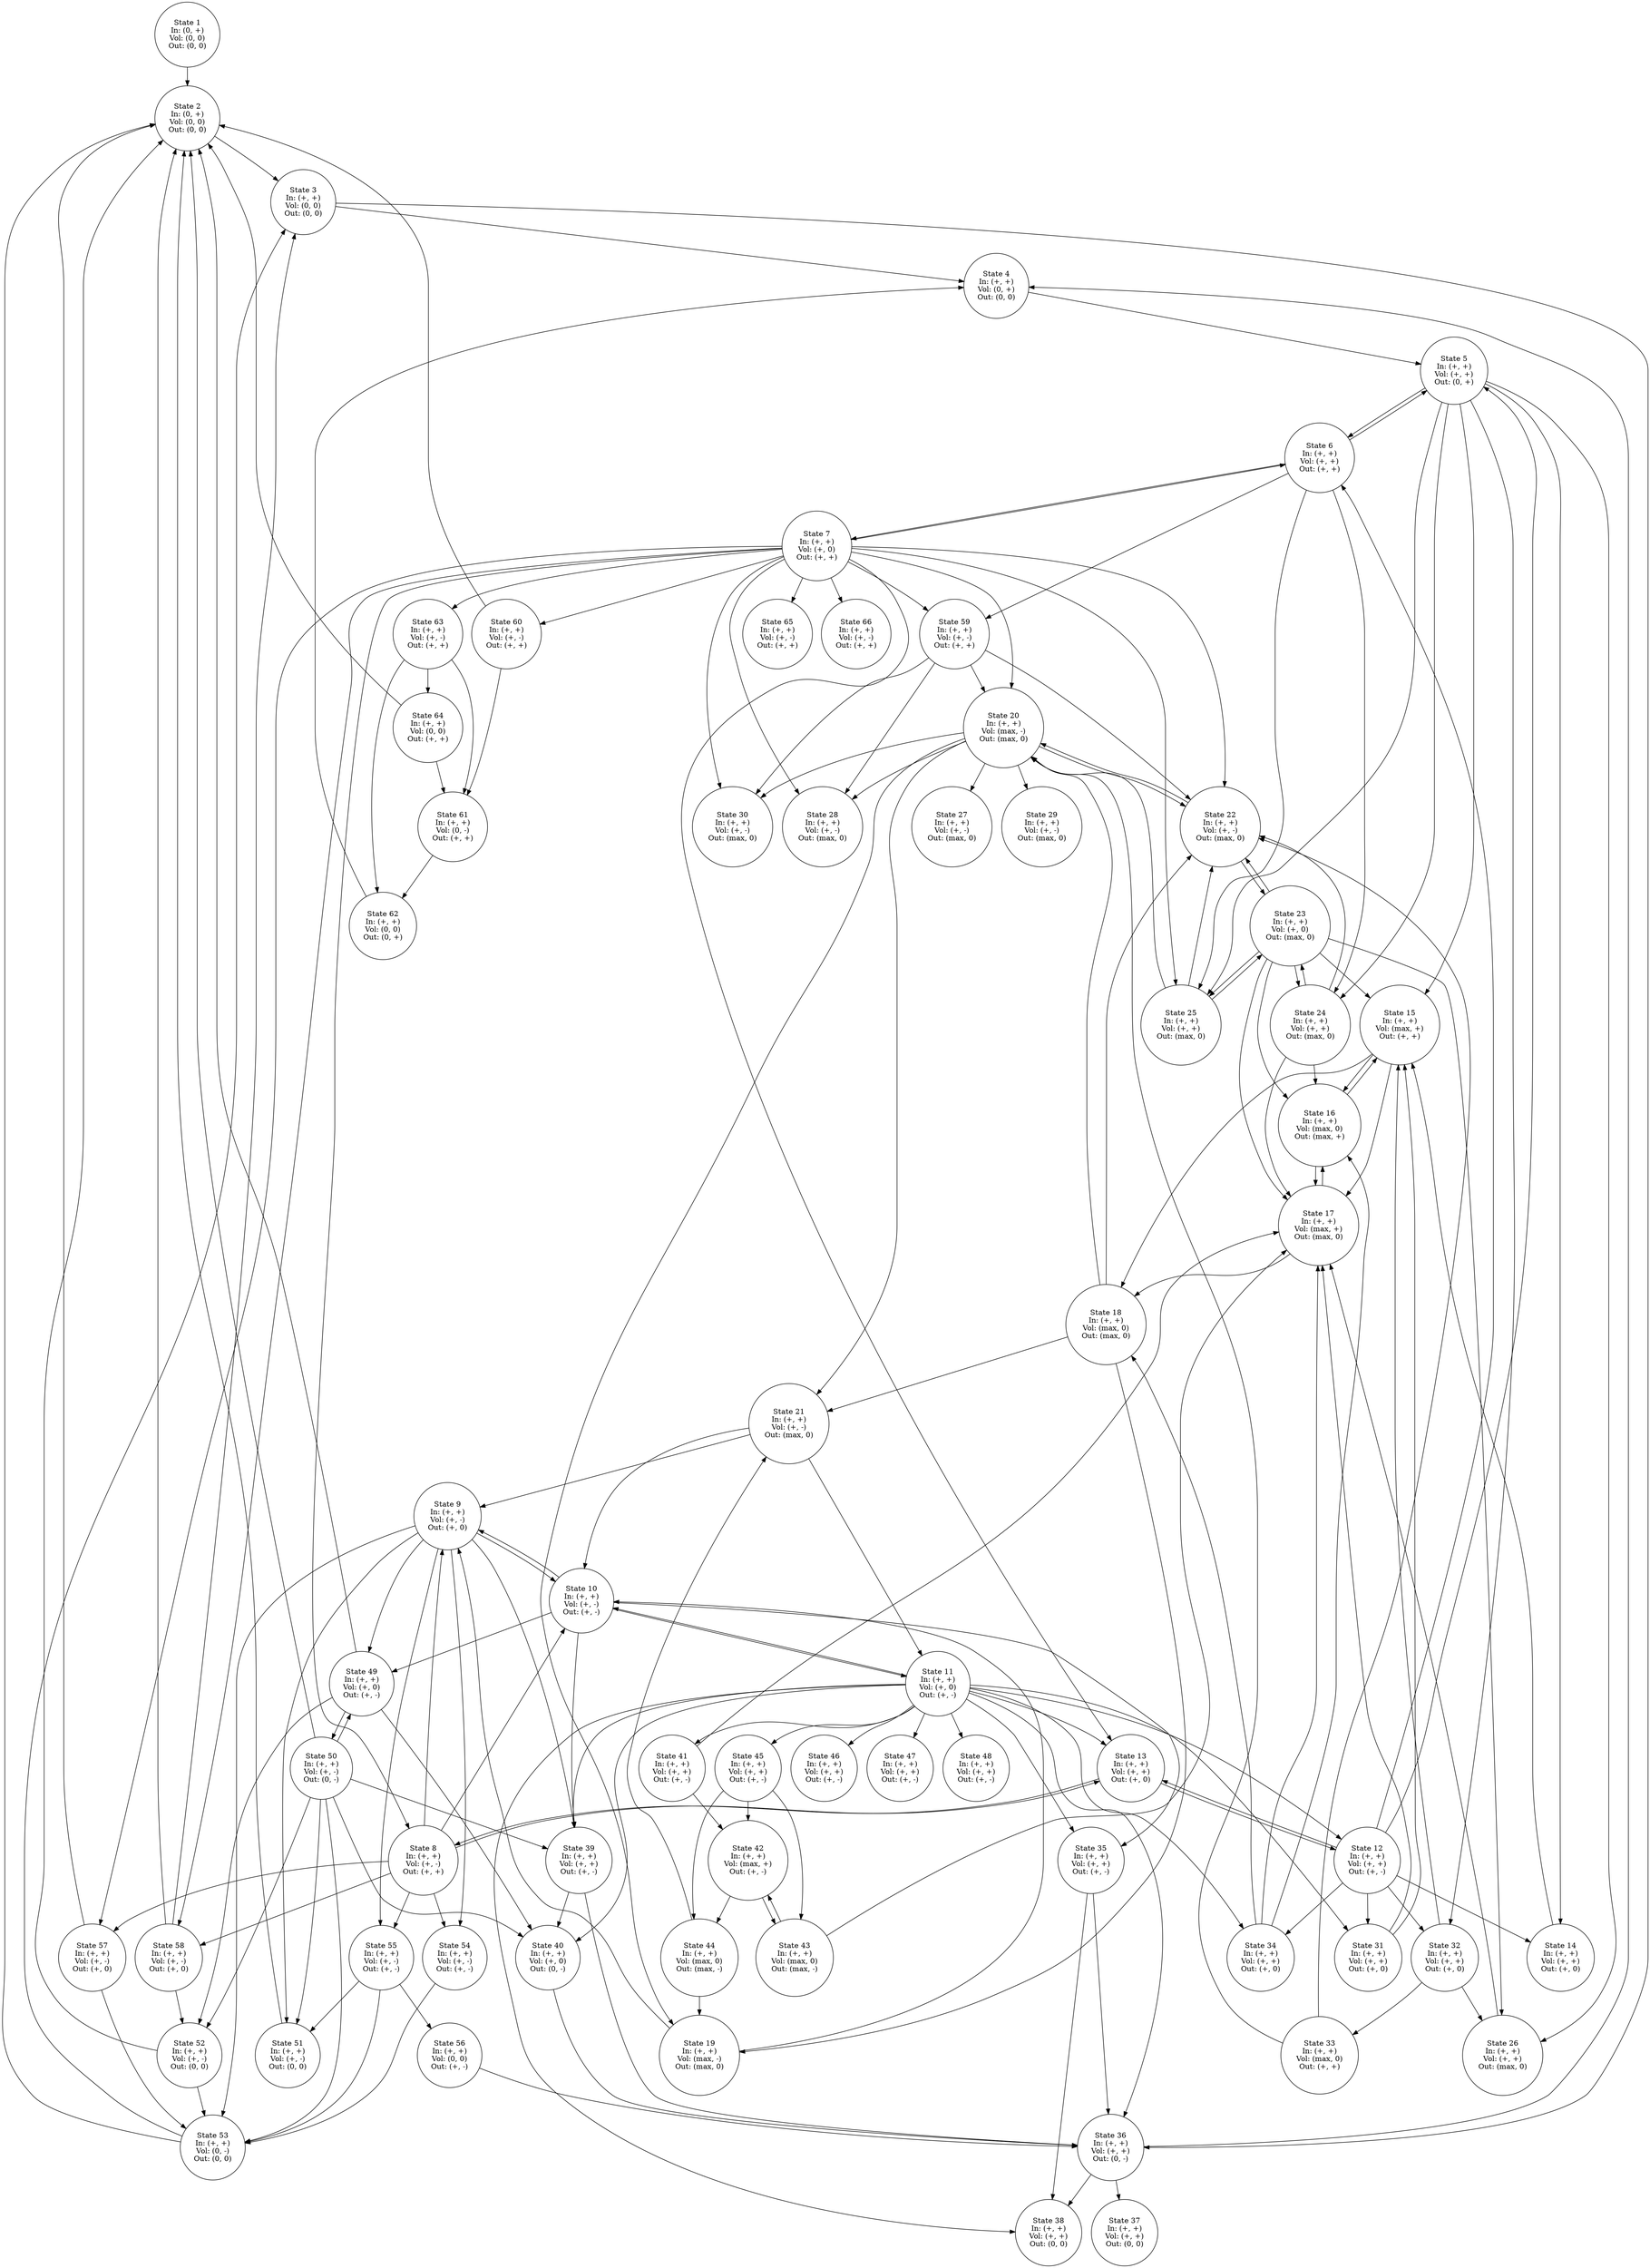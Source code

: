 strict digraph "" {
	graph [normalize=True,
		overlap=False,
		sep=1.2,
		smoothing=avg_dist,
		splines=True
	];
	node [label="\N",
		shape=circle
	];
	inflow_0_3_outflow_0_2_volume_0_2_	 [label="State 1
In: (0, +)
Vol: (0, 0)
Out: (0, 0)",
		tooltip="derivatives:
- In will go up from 0
- Vol will stay at 0
- Out will stay at 0
"];
	inflow_1_3_outflow_0_2_volume_0_2_	 [label="State 2
In: (0, +)
Vol: (0, 0)
Out: (0, 0)",
		tooltip="derivatives:
- In will go up from 0
- Vol will stay at 0
- Out will stay at 0
"];
	inflow_0_3_outflow_0_2_volume_0_2_ -> inflow_1_3_outflow_0_2_volume_0_2_	 [tooltip="continuous_valid: true
not_equal_valid: false
point_range_valid: true
"];
	inflow_1_3_outflow_0_2_volume_0_3_	 [label="State 3
In: (+, +)
Vol: (0, 0)
Out: (0, 0)",
		tooltip="derivatives:
- In may go up from +
- Vol will stay at 0
- Out will stay at 0
"];
	inflow_1_3_outflow_0_2_volume_0_2_ -> inflow_1_3_outflow_0_2_volume_0_3_	 [tooltip="continuous_valid: true
not_equal_valid: true
point_range_valid: true
"];
	inflow_1_3_outflow_0_3_volume_1_3_	 [label="State 4
In: (+, +)
Vol: (0, +)
Out: (0, 0)",
		tooltip="derivatives:
- In may go up from +
- Vol will go up from 0
- Out will stay at 0
"];
	inflow_1_3_outflow_0_2_volume_0_3_ -> inflow_1_3_outflow_0_3_volume_1_3_	 [tooltip="continuous_valid: true
not_equal_valid: true
point_range_valid: true
"];
	inflow_1_3_outflow_0_2_volume_1_3_	 [label="State 36
In: (+, +)
Vol: (+, +)
Out: (0, -)",
		tooltip="derivatives:
- In may go up from +
- Vol may go up from +
- Out will go down from 0
"];
	inflow_1_3_outflow_0_2_volume_0_3_ -> inflow_1_3_outflow_0_2_volume_1_3_	 [tooltip="continuous_valid: true
not_equal_valid: true
point_range_valid: true
"];
	inflow_1_3_outflow_1_3_volume_1_3_	 [label="State 5
In: (+, +)
Vol: (+, +)
Out: (0, +)",
		tooltip="derivatives:
- In may go up from +
- Vol may go up from +
- Out will go up from 0
"];
	inflow_1_3_outflow_0_3_volume_1_3_ -> inflow_1_3_outflow_1_3_volume_1_3_	 [tooltip="continuous_valid: true
not_equal_valid: true
point_range_valid: true
"];
	inflow_1_3_outflow_1_3_volume_1_2_	 [label="State 6
In: (+, +)
Vol: (+, +)
Out: (+, +)",
		tooltip="derivatives:
- In may go up from +
- Vol may go up from +
- Out may go up from +
"];
	inflow_1_3_outflow_1_3_volume_1_3_ -> inflow_1_3_outflow_1_3_volume_1_2_	 [tooltip="continuous_valid: true
not_equal_valid: true
point_range_valid: true
"];
	inflow_1_3_outflow_1_3_volume_2_3_	 [label="State 14
In: (+, +)
Vol: (+, +)
Out: (+, 0)",
		tooltip="derivatives:
- In may go up from +
- Vol may go up from +
- Out will stay at +
"];
	inflow_1_3_outflow_1_3_volume_1_3_ -> inflow_1_3_outflow_1_3_volume_2_3_	 [tooltip="continuous_valid: true
not_equal_valid: true
point_range_valid: true
"];
	inflow_1_3_outflow_2_3_volume_2_2_	 [label="State 15
In: (+, +)
Vol: (max, +)
Out: (+, +)",
		tooltip="derivatives:
- In may go up from +
- Vol will go up from max
- Out may go up from +
"];
	inflow_1_3_outflow_1_3_volume_1_3_ -> inflow_1_3_outflow_2_3_volume_2_2_	 [tooltip="continuous_valid: true
not_equal_valid: true
point_range_valid: false
"];
	inflow_1_3_outflow_2_3_volume_1_3_	 [label="State 24
In: (+, +)
Vol: (+, +)
Out: (max, 0)",
		tooltip="derivatives:
- In may go up from +
- Vol may go up from +
- Out will stay at max
"];
	inflow_1_3_outflow_1_3_volume_1_3_ -> inflow_1_3_outflow_2_3_volume_1_3_	 [tooltip="continuous_valid: false
not_equal_valid: true
point_range_valid: true
"];
	inflow_1_3_outflow_2_3_volume_1_2_	 [label="State 25
In: (+, +)
Vol: (+, +)
Out: (max, 0)",
		tooltip="derivatives:
- In may go up from +
- Vol may go up from +
- Out will stay at max
"];
	inflow_1_3_outflow_1_3_volume_1_3_ -> inflow_1_3_outflow_2_3_volume_1_2_	 [tooltip="continuous_valid: false
not_equal_valid: true
point_range_valid: true
"];
	inflow_1_3_outflow_2_3_volume_2_3_	 [label="State 26
In: (+, +)
Vol: (+, +)
Out: (max, 0)",
		tooltip="derivatives:
- In may go up from +
- Vol may go up from +
- Out will stay at max
"];
	inflow_1_3_outflow_1_3_volume_1_3_ -> inflow_1_3_outflow_2_3_volume_2_3_	 [tooltip="continuous_valid: false
not_equal_valid: true
point_range_valid: true
"];
	inflow_1_3_outflow_1_3_volume_2_2_	 [label="State 32
In: (+, +)
Vol: (+, +)
Out: (+, 0)",
		tooltip="derivatives:
- In may go up from +
- Vol may go up from +
- Out will stay at +
"];
	inflow_1_3_outflow_1_3_volume_1_3_ -> inflow_1_3_outflow_1_3_volume_2_2_	 [tooltip="continuous_valid: true
not_equal_valid: true
point_range_valid: true
"];
	inflow_1_3_outflow_1_3_volume_1_2_ -> inflow_1_3_outflow_1_3_volume_1_3_	 [tooltip="continuous_valid: true
not_equal_valid: true
point_range_valid: true
"];
	inflow_1_3_outflow_1_3_volume_1_1_	 [label="State 7
In: (+, +)
Vol: (+, 0)
Out: (+, +)",
		tooltip="derivatives:
- In may go up from +
- Vol will stay at +
- Out may go up from +
"];
	inflow_1_3_outflow_1_3_volume_1_2_ -> inflow_1_3_outflow_1_3_volume_1_1_	 [tooltip="continuous_valid: true
not_equal_valid: true
point_range_valid: true
"];
	inflow_1_3_outflow_1_3_volume_1_2_ -> inflow_1_3_outflow_2_3_volume_1_3_	 [tooltip="continuous_valid: true
not_equal_valid: true
point_range_valid: true
"];
	inflow_1_3_outflow_1_3_volume_1_2_ -> inflow_1_3_outflow_2_3_volume_1_2_	 [tooltip="continuous_valid: true
not_equal_valid: true
point_range_valid: true
"];
	inflow_1_3_outflow_2_3_volume_1_1_	 [label="State 59
In: (+, +)
Vol: (+, -)
Out: (+, +)",
		tooltip="derivatives:
- In may go up from +
- Vol may go down from +
- Out may go up from +
"];
	inflow_1_3_outflow_1_3_volume_1_2_ -> inflow_1_3_outflow_2_3_volume_1_1_	 [tooltip="continuous_valid: false
not_equal_valid: true
point_range_valid: true
"];
	inflow_1_3_outflow_1_3_volume_1_1_ -> inflow_1_3_outflow_1_3_volume_1_2_	 [tooltip="continuous_valid: true
not_equal_valid: true
point_range_valid: true
"];
	inflow_1_3_outflow_1_2_volume_1_1_	 [label="State 8
In: (+, +)
Vol: (+, -)
Out: (+, +)",
		tooltip="derivatives:
- In may go up from +
- Vol may go down from +
- Out may go up from +
"];
	inflow_1_3_outflow_1_3_volume_1_1_ -> inflow_1_3_outflow_1_2_volume_1_1_	 [tooltip="continuous_valid: true
not_equal_valid: true
point_range_valid: true
"];
	inflow_1_3_outflow_1_2_volume_1_2_	 [label="State 13
In: (+, +)
Vol: (+, +)
Out: (+, 0)",
		tooltip="derivatives:
- In may go up from +
- Vol may go up from +
- Out will stay at +
"];
	inflow_1_3_outflow_1_3_volume_1_1_ -> inflow_1_3_outflow_1_2_volume_1_2_	 [tooltip="continuous_valid: true
not_equal_valid: true
point_range_valid: true
"];
	inflow_1_3_outflow_2_2_volume_1_1_	 [label="State 20
In: (+, +)
Vol: (max, -)
Out: (max, 0)",
		tooltip="derivatives:
- In may go up from +
- Vol will go down from max
- Out will stay at max
"];
	inflow_1_3_outflow_1_3_volume_1_1_ -> inflow_1_3_outflow_2_2_volume_1_1_	 [tooltip="continuous_valid: true
not_equal_valid: true
point_range_valid: true
"];
	inflow_1_3_outflow_2_2_volume_1_2_	 [label="State 22
In: (+, +)
Vol: (+, -)
Out: (max, 0)",
		tooltip="derivatives:
- In may go up from +
- Vol may go down from +
- Out will stay at max
"];
	inflow_1_3_outflow_1_3_volume_1_1_ -> inflow_1_3_outflow_2_2_volume_1_2_	 [tooltip="continuous_valid: true
not_equal_valid: true
point_range_valid: true
"];
	inflow_1_3_outflow_1_3_volume_1_1_ -> inflow_1_3_outflow_2_3_volume_1_2_	 [tooltip="continuous_valid: true
not_equal_valid: true
point_range_valid: true
"];
	inflow_1_3_outflow_2_2_volume_0_1_	 [label="State 28
In: (+, +)
Vol: (+, -)
Out: (max, 0)",
		tooltip="derivatives:
- In may go up from +
- Vol may go down from +
- Out will stay at max
"];
	inflow_1_3_outflow_1_3_volume_1_1_ -> inflow_1_3_outflow_2_2_volume_0_1_	 [tooltip="continuous_valid: true
not_equal_valid: true
point_range_valid: true
"];
	inflow_1_3_outflow_2_2_volume_0_2_	 [label="State 30
In: (+, +)
Vol: (+, -)
Out: (max, 0)",
		tooltip="derivatives:
- In may go up from +
- Vol may go down from +
- Out will stay at max
"];
	inflow_1_3_outflow_1_3_volume_1_1_ -> inflow_1_3_outflow_2_2_volume_0_2_	 [tooltip="continuous_valid: true
not_equal_valid: true
point_range_valid: true
"];
	inflow_1_3_outflow_1_2_volume_0_1_	 [label="State 57
In: (+, +)
Vol: (+, -)
Out: (+, 0)",
		tooltip="derivatives:
- In may go up from +
- Vol may go down from +
- Out will stay at +
"];
	inflow_1_3_outflow_1_3_volume_1_1_ -> inflow_1_3_outflow_1_2_volume_0_1_	 [tooltip="continuous_valid: true
not_equal_valid: true
point_range_valid: true
"];
	inflow_1_3_outflow_1_2_volume_0_2_	 [label="State 58
In: (+, +)
Vol: (+, -)
Out: (+, 0)",
		tooltip="derivatives:
- In may go up from +
- Vol may go down from +
- Out will stay at +
"];
	inflow_1_3_outflow_1_3_volume_1_1_ -> inflow_1_3_outflow_1_2_volume_0_2_	 [tooltip="continuous_valid: true
not_equal_valid: true
point_range_valid: true
"];
	inflow_1_3_outflow_1_3_volume_1_1_ -> inflow_1_3_outflow_2_3_volume_1_1_	 [tooltip="continuous_valid: true
not_equal_valid: true
point_range_valid: true
"];
	inflow_1_3_outflow_1_3_volume_0_1_	 [label="State 60
In: (+, +)
Vol: (+, -)
Out: (+, +)",
		tooltip="derivatives:
- In may go up from +
- Vol may go down from +
- Out may go up from +
"];
	inflow_1_3_outflow_1_3_volume_1_1_ -> inflow_1_3_outflow_1_3_volume_0_1_	 [tooltip="continuous_valid: true
not_equal_valid: true
point_range_valid: true
"];
	inflow_1_3_outflow_1_3_volume_0_2_	 [label="State 63
In: (+, +)
Vol: (+, -)
Out: (+, +)",
		tooltip="derivatives:
- In may go up from +
- Vol may go down from +
- Out may go up from +
"];
	inflow_1_3_outflow_1_3_volume_1_1_ -> inflow_1_3_outflow_1_3_volume_0_2_	 [tooltip="continuous_valid: true
not_equal_valid: true
point_range_valid: true
"];
	inflow_1_3_outflow_2_3_volume_0_1_	 [label="State 65
In: (+, +)
Vol: (+, -)
Out: (+, +)",
		tooltip="derivatives:
- In may go up from +
- Vol may go down from +
- Out may go up from +
"];
	inflow_1_3_outflow_1_3_volume_1_1_ -> inflow_1_3_outflow_2_3_volume_0_1_	 [tooltip="continuous_valid: true
not_equal_valid: true
point_range_valid: true
"];
	inflow_1_3_outflow_2_3_volume_0_2_	 [label="State 66
In: (+, +)
Vol: (+, -)
Out: (+, +)",
		tooltip="derivatives:
- In may go up from +
- Vol may go down from +
- Out may go up from +
"];
	inflow_1_3_outflow_1_3_volume_1_1_ -> inflow_1_3_outflow_2_3_volume_0_2_	 [tooltip="continuous_valid: true
not_equal_valid: true
point_range_valid: true
"];
	inflow_1_3_outflow_1_1_volume_1_1_	 [label="State 9
In: (+, +)
Vol: (+, -)
Out: (+, 0)",
		tooltip="derivatives:
- In may go up from +
- Vol may go down from +
- Out will stay at +
"];
	inflow_1_3_outflow_1_2_volume_1_1_ -> inflow_1_3_outflow_1_1_volume_1_1_	 [tooltip="continuous_valid: true
not_equal_valid: true
point_range_valid: true
"];
	inflow_1_3_outflow_1_1_volume_1_2_	 [label="State 10
In: (+, +)
Vol: (+, -)
Out: (+, -)",
		tooltip="derivatives:
- In may go up from +
- Vol may go down from +
- Out may go down from +
"];
	inflow_1_3_outflow_1_2_volume_1_1_ -> inflow_1_3_outflow_1_1_volume_1_2_	 [tooltip="continuous_valid: false
not_equal_valid: true
point_range_valid: true
"];
	inflow_1_3_outflow_1_2_volume_1_1_ -> inflow_1_3_outflow_1_2_volume_1_2_	 [tooltip="continuous_valid: false
not_equal_valid: true
point_range_valid: true
"];
	inflow_1_3_outflow_1_1_volume_0_1_	 [label="State 54
In: (+, +)
Vol: (+, -)
Out: (+, -)",
		tooltip="derivatives:
- In may go up from +
- Vol may go down from +
- Out may go down from +
"];
	inflow_1_3_outflow_1_2_volume_1_1_ -> inflow_1_3_outflow_1_1_volume_0_1_	 [tooltip="continuous_valid: false
not_equal_valid: true
point_range_valid: true
"];
	inflow_1_3_outflow_1_1_volume_0_2_	 [label="State 55
In: (+, +)
Vol: (+, -)
Out: (+, -)",
		tooltip="derivatives:
- In may go up from +
- Vol may go down from +
- Out may go down from +
"];
	inflow_1_3_outflow_1_2_volume_1_1_ -> inflow_1_3_outflow_1_1_volume_0_2_	 [tooltip="continuous_valid: false
not_equal_valid: true
point_range_valid: true
"];
	inflow_1_3_outflow_1_2_volume_1_1_ -> inflow_1_3_outflow_1_2_volume_0_1_	 [tooltip="continuous_valid: true
not_equal_valid: true
point_range_valid: true
"];
	inflow_1_3_outflow_1_2_volume_1_1_ -> inflow_1_3_outflow_1_2_volume_0_2_	 [tooltip="continuous_valid: true
not_equal_valid: true
point_range_valid: true
"];
	inflow_1_3_outflow_1_1_volume_1_1_ -> inflow_1_3_outflow_1_1_volume_1_2_	 [tooltip="continuous_valid: true
not_equal_valid: true
point_range_valid: true
"];
	inflow_1_3_outflow_0_1_volume_1_2_	 [label="State 39
In: (+, +)
Vol: (+, +)
Out: (+, -)",
		tooltip="derivatives:
- In may go up from +
- Vol may go up from +
- Out may go down from +
"];
	inflow_1_3_outflow_1_1_volume_1_1_ -> inflow_1_3_outflow_0_1_volume_1_2_	 [tooltip="continuous_valid: false
not_equal_valid: true
point_range_valid: true
"];
	inflow_1_3_outflow_0_1_volume_1_1_	 [label="State 49
In: (+, +)
Vol: (+, 0)
Out: (+, -)",
		tooltip="derivatives:
- In may go up from +
- Vol will stay at +
- Out may go down from +
"];
	inflow_1_3_outflow_1_1_volume_1_1_ -> inflow_1_3_outflow_0_1_volume_1_1_	 [tooltip="continuous_valid: true
not_equal_valid: true
point_range_valid: true
"];
	inflow_1_3_outflow_0_1_volume_0_1_	 [label="State 51
In: (+, +)
Vol: (+, -)
Out: (0, 0)",
		tooltip="derivatives:
- In may go up from +
- Vol may go down from +
- Out will stay at 0
"];
	inflow_1_3_outflow_1_1_volume_1_1_ -> inflow_1_3_outflow_0_1_volume_0_1_	 [tooltip="continuous_valid: true
not_equal_valid: true
point_range_valid: true
"];
	inflow_1_3_outflow_0_1_volume_0_2_	 [label="State 53
In: (+, +)
Vol: (0, -)
Out: (0, 0)",
		tooltip="derivatives:
- In may go up from +
- Vol will go down from 0
- Out will stay at 0
"];
	inflow_1_3_outflow_1_1_volume_1_1_ -> inflow_1_3_outflow_0_1_volume_0_2_	 [tooltip="continuous_valid: true
not_equal_valid: true
point_range_valid: true
"];
	inflow_1_3_outflow_1_1_volume_1_1_ -> inflow_1_3_outflow_1_1_volume_0_1_	 [tooltip="continuous_valid: true
not_equal_valid: true
point_range_valid: true
"];
	inflow_1_3_outflow_1_1_volume_1_1_ -> inflow_1_3_outflow_1_1_volume_0_2_	 [tooltip="continuous_valid: true
not_equal_valid: true
point_range_valid: true
"];
	inflow_1_3_outflow_1_1_volume_1_2_ -> inflow_1_3_outflow_1_1_volume_1_1_	 [tooltip="continuous_valid: true
not_equal_valid: true
point_range_valid: true
"];
	inflow_1_3_outflow_1_1_volume_1_3_	 [label="State 11
In: (+, +)
Vol: (+, 0)
Out: (+, -)",
		tooltip="derivatives:
- In may go up from +
- Vol will stay at +
- Out may go down from +
"];
	inflow_1_3_outflow_1_1_volume_1_2_ -> inflow_1_3_outflow_1_1_volume_1_3_	 [tooltip="continuous_valid: true
not_equal_valid: true
point_range_valid: true
"];
	inflow_1_3_outflow_0_1_volume_1_3_	 [label="State 35
In: (+, +)
Vol: (+, +)
Out: (+, -)",
		tooltip="derivatives:
- In may go up from +
- Vol may go up from +
- Out may go down from +
"];
	inflow_1_3_outflow_1_1_volume_1_2_ -> inflow_1_3_outflow_0_1_volume_1_3_	 [tooltip="continuous_valid: false
not_equal_valid: true
point_range_valid: true
"];
	inflow_1_3_outflow_1_1_volume_1_2_ -> inflow_1_3_outflow_0_1_volume_1_2_	 [tooltip="continuous_valid: false
not_equal_valid: true
point_range_valid: true
"];
	inflow_1_3_outflow_1_1_volume_1_2_ -> inflow_1_3_outflow_0_1_volume_1_1_	 [tooltip="continuous_valid: true
not_equal_valid: true
point_range_valid: true
"];
	inflow_1_3_outflow_1_1_volume_1_3_ -> inflow_1_3_outflow_1_1_volume_1_2_	 [tooltip="continuous_valid: true
not_equal_valid: true
point_range_valid: true
"];
	inflow_1_3_outflow_1_2_volume_1_3_	 [label="State 12
In: (+, +)
Vol: (+, +)
Out: (+, -)",
		tooltip="derivatives:
- In may go up from +
- Vol may go up from +
- Out may go down from +
"];
	inflow_1_3_outflow_1_1_volume_1_3_ -> inflow_1_3_outflow_1_2_volume_1_3_	 [tooltip="continuous_valid: true
not_equal_valid: true
point_range_valid: true
"];
	inflow_1_3_outflow_1_1_volume_1_3_ -> inflow_1_3_outflow_1_2_volume_1_2_	 [tooltip="continuous_valid: true
not_equal_valid: true
point_range_valid: true
"];
	inflow_1_3_outflow_1_2_volume_2_3_	 [label="State 31
In: (+, +)
Vol: (+, +)
Out: (+, 0)",
		tooltip="derivatives:
- In may go up from +
- Vol may go up from +
- Out will stay at +
"];
	inflow_1_3_outflow_1_1_volume_1_3_ -> inflow_1_3_outflow_1_2_volume_2_3_	 [tooltip="continuous_valid: true
not_equal_valid: true
point_range_valid: true
"];
	inflow_1_3_outflow_1_2_volume_2_2_	 [label="State 34
In: (+, +)
Vol: (+, +)
Out: (+, 0)",
		tooltip="derivatives:
- In may go up from +
- Vol may go up from +
- Out will stay at +
"];
	inflow_1_3_outflow_1_1_volume_1_3_ -> inflow_1_3_outflow_1_2_volume_2_2_	 [tooltip="continuous_valid: true
not_equal_valid: true
point_range_valid: true
"];
	inflow_1_3_outflow_1_1_volume_1_3_ -> inflow_1_3_outflow_0_1_volume_1_3_	 [tooltip="continuous_valid: true
not_equal_valid: true
point_range_valid: true
"];
	inflow_1_3_outflow_1_1_volume_1_3_ -> inflow_1_3_outflow_0_2_volume_1_3_	 [tooltip="continuous_valid: true
not_equal_valid: true
point_range_valid: true
"];
	inflow_1_3_outflow_0_2_volume_2_3_	 [label="State 38
In: (+, +)
Vol: (+, +)
Out: (0, 0)",
		tooltip="derivatives:
- In may go up from +
- Vol may go up from +
- Out will stay at 0
"];
	inflow_1_3_outflow_1_1_volume_1_3_ -> inflow_1_3_outflow_0_2_volume_2_3_	 [tooltip="continuous_valid: true
not_equal_valid: true
point_range_valid: true
"];
	inflow_1_3_outflow_1_1_volume_1_3_ -> inflow_1_3_outflow_0_1_volume_1_2_	 [tooltip="continuous_valid: true
not_equal_valid: true
point_range_valid: true
"];
	inflow_1_3_outflow_0_2_volume_1_2_	 [label="State 40
In: (+, +)
Vol: (+, 0)
Out: (0, -)",
		tooltip="derivatives:
- In may go up from +
- Vol will stay at +
- Out will go down from 0
"];
	inflow_1_3_outflow_1_1_volume_1_3_ -> inflow_1_3_outflow_0_2_volume_1_2_	 [tooltip="continuous_valid: true
not_equal_valid: true
point_range_valid: true
"];
	inflow_1_3_outflow_1_1_volume_2_3_	 [label="State 41
In: (+, +)
Vol: (+, +)
Out: (+, -)",
		tooltip="derivatives:
- In may go up from +
- Vol may go up from +
- Out may go down from +
"];
	inflow_1_3_outflow_1_1_volume_1_3_ -> inflow_1_3_outflow_1_1_volume_2_3_	 [tooltip="continuous_valid: true
not_equal_valid: true
point_range_valid: true
"];
	inflow_1_3_outflow_1_1_volume_2_2_	 [label="State 45
In: (+, +)
Vol: (+, +)
Out: (+, -)",
		tooltip="derivatives:
- In may go up from +
- Vol may go up from +
- Out may go down from +
"];
	inflow_1_3_outflow_1_1_volume_1_3_ -> inflow_1_3_outflow_1_1_volume_2_2_	 [tooltip="continuous_valid: true
not_equal_valid: true
point_range_valid: true
"];
	inflow_1_3_outflow_0_1_volume_2_3_	 [label="State 46
In: (+, +)
Vol: (+, +)
Out: (+, -)",
		tooltip="derivatives:
- In may go up from +
- Vol may go up from +
- Out may go down from +
"];
	inflow_1_3_outflow_1_1_volume_1_3_ -> inflow_1_3_outflow_0_1_volume_2_3_	 [tooltip="continuous_valid: true
not_equal_valid: true
point_range_valid: true
"];
	inflow_1_3_outflow_0_1_volume_2_2_	 [label="State 47
In: (+, +)
Vol: (+, +)
Out: (+, -)",
		tooltip="derivatives:
- In may go up from +
- Vol may go up from +
- Out may go down from +
"];
	inflow_1_3_outflow_1_1_volume_1_3_ -> inflow_1_3_outflow_0_1_volume_2_2_	 [tooltip="continuous_valid: true
not_equal_valid: true
point_range_valid: true
"];
	inflow_1_3_outflow_0_2_volume_2_2_	 [label="State 48
In: (+, +)
Vol: (+, +)
Out: (+, -)",
		tooltip="derivatives:
- In may go up from +
- Vol may go up from +
- Out may go down from +
"];
	inflow_1_3_outflow_1_1_volume_1_3_ -> inflow_1_3_outflow_0_2_volume_2_2_	 [tooltip="continuous_valid: true
not_equal_valid: true
point_range_valid: true
"];
	inflow_1_3_outflow_1_2_volume_1_3_ -> inflow_1_3_outflow_1_3_volume_1_3_	 [tooltip="continuous_valid: false
not_equal_valid: true
point_range_valid: true
"];
	inflow_1_3_outflow_1_2_volume_1_3_ -> inflow_1_3_outflow_1_3_volume_1_2_	 [tooltip="continuous_valid: false
not_equal_valid: true
point_range_valid: true
"];
	inflow_1_3_outflow_1_2_volume_1_3_ -> inflow_1_3_outflow_1_2_volume_1_2_	 [tooltip="continuous_valid: true
not_equal_valid: true
point_range_valid: true
"];
	inflow_1_3_outflow_1_2_volume_1_3_ -> inflow_1_3_outflow_1_3_volume_2_3_	 [tooltip="continuous_valid: true
not_equal_valid: true
point_range_valid: true
"];
	inflow_1_3_outflow_1_2_volume_1_3_ -> inflow_1_3_outflow_1_2_volume_2_3_	 [tooltip="continuous_valid: true
not_equal_valid: true
point_range_valid: true
"];
	inflow_1_3_outflow_1_2_volume_1_3_ -> inflow_1_3_outflow_1_3_volume_2_2_	 [tooltip="continuous_valid: true
not_equal_valid: true
point_range_valid: true
"];
	inflow_1_3_outflow_1_2_volume_1_3_ -> inflow_1_3_outflow_1_2_volume_2_2_	 [tooltip="continuous_valid: true
not_equal_valid: true
point_range_valid: true
"];
	inflow_1_3_outflow_1_2_volume_1_2_ -> inflow_1_3_outflow_1_2_volume_1_1_	 [tooltip="continuous_valid: false
not_equal_valid: true
point_range_valid: true
"];
	inflow_1_3_outflow_1_2_volume_1_2_ -> inflow_1_3_outflow_1_2_volume_1_3_	 [tooltip="continuous_valid: true
not_equal_valid: true
point_range_valid: true
"];
	inflow_1_3_outflow_1_3_volume_2_3_ -> inflow_1_3_outflow_2_3_volume_2_2_	 [tooltip="continuous_valid: true
not_equal_valid: true
point_range_valid: true
"];
	inflow_1_3_outflow_2_2_volume_2_3_	 [label="State 16
In: (+, +)
Vol: (max, 0)
Out: (max, +)",
		tooltip="derivatives:
- In may go up from +
- Vol will stay at max
- Out will go up from max
"];
	inflow_1_3_outflow_2_3_volume_2_2_ -> inflow_1_3_outflow_2_2_volume_2_3_	 [tooltip="continuous_valid: true
not_equal_valid: true
point_range_valid: true
"];
	inflow_1_3_outflow_2_2_volume_2_2_	 [label="State 17
In: (+, +)
Vol: (max, +)
Out: (max, 0)",
		tooltip="derivatives:
- In may go up from +
- Vol will go up from max
- Out will stay at max
"];
	inflow_1_3_outflow_2_3_volume_2_2_ -> inflow_1_3_outflow_2_2_volume_2_2_	 [tooltip="continuous_valid: true
not_equal_valid: true
point_range_valid: true
"];
	inflow_1_3_outflow_2_2_volume_2_1_	 [label="State 18
In: (+, +)
Vol: (max, 0)
Out: (max, 0)",
		tooltip="derivatives:
- In may go up from +
- Vol will stay at max
- Out will stay at max
"];
	inflow_1_3_outflow_2_3_volume_2_2_ -> inflow_1_3_outflow_2_2_volume_2_1_	 [tooltip="continuous_valid: true
not_equal_valid: true
point_range_valid: true
"];
	inflow_1_3_outflow_2_2_volume_2_3_ -> inflow_1_3_outflow_2_3_volume_2_2_	 [tooltip="continuous_valid: true
not_equal_valid: true
point_range_valid: true
"];
	inflow_1_3_outflow_2_2_volume_2_3_ -> inflow_1_3_outflow_2_2_volume_2_2_	 [tooltip="continuous_valid: true
not_equal_valid: true
point_range_valid: true
"];
	inflow_1_3_outflow_2_2_volume_2_2_ -> inflow_1_3_outflow_2_2_volume_2_3_	 [tooltip="continuous_valid: true
not_equal_valid: true
point_range_valid: true
"];
	inflow_1_3_outflow_2_2_volume_2_2_ -> inflow_1_3_outflow_2_2_volume_2_1_	 [tooltip="continuous_valid: true
not_equal_valid: true
point_range_valid: true
"];
	inflow_1_3_outflow_2_1_volume_1_1_	 [label="State 19
In: (+, +)
Vol: (max, -)
Out: (max, 0)",
		tooltip="derivatives:
- In may go up from +
- Vol will go down from max
- Out will stay at max
"];
	inflow_1_3_outflow_2_2_volume_2_1_ -> inflow_1_3_outflow_2_1_volume_1_1_	 [tooltip="continuous_valid: true
not_equal_valid: true
point_range_valid: true
"];
	inflow_1_3_outflow_2_2_volume_2_1_ -> inflow_1_3_outflow_2_2_volume_1_1_	 [tooltip="continuous_valid: true
not_equal_valid: true
point_range_valid: true
"];
	inflow_1_3_outflow_2_1_volume_1_2_	 [label="State 21
In: (+, +)
Vol: (+, -)
Out: (max, 0)",
		tooltip="derivatives:
- In may go up from +
- Vol may go down from +
- Out will stay at max
"];
	inflow_1_3_outflow_2_2_volume_2_1_ -> inflow_1_3_outflow_2_1_volume_1_2_	 [tooltip="continuous_valid: true
not_equal_valid: true
point_range_valid: true
"];
	inflow_1_3_outflow_2_2_volume_2_1_ -> inflow_1_3_outflow_2_2_volume_1_2_	 [tooltip="continuous_valid: true
not_equal_valid: true
point_range_valid: true
"];
	inflow_1_3_outflow_2_1_volume_1_1_ -> inflow_1_3_outflow_1_1_volume_1_1_	 [tooltip="continuous_valid: true
not_equal_valid: true
point_range_valid: true
"];
	inflow_1_3_outflow_2_1_volume_1_1_ -> inflow_1_3_outflow_1_1_volume_1_2_	 [tooltip="continuous_valid: true
not_equal_valid: true
point_range_valid: true
"];
	inflow_1_3_outflow_2_2_volume_1_1_ -> inflow_1_3_outflow_2_1_volume_1_1_	 [tooltip="continuous_valid: true
not_equal_valid: false
point_range_valid: true
"];
	inflow_1_3_outflow_2_2_volume_1_1_ -> inflow_1_3_outflow_2_1_volume_1_2_	 [tooltip="continuous_valid: true
not_equal_valid: true
point_range_valid: true
"];
	inflow_1_3_outflow_2_2_volume_1_1_ -> inflow_1_3_outflow_2_2_volume_1_2_	 [tooltip="continuous_valid: true
not_equal_valid: true
point_range_valid: true
"];
	inflow_1_3_outflow_2_1_volume_0_1_	 [label="State 27
In: (+, +)
Vol: (+, -)
Out: (max, 0)",
		tooltip="derivatives:
- In may go up from +
- Vol may go down from +
- Out will stay at max
"];
	inflow_1_3_outflow_2_2_volume_1_1_ -> inflow_1_3_outflow_2_1_volume_0_1_	 [tooltip="continuous_valid: true
not_equal_valid: true
point_range_valid: true
"];
	inflow_1_3_outflow_2_2_volume_1_1_ -> inflow_1_3_outflow_2_2_volume_0_1_	 [tooltip="continuous_valid: true
not_equal_valid: true
point_range_valid: true
"];
	inflow_1_3_outflow_2_1_volume_0_2_	 [label="State 29
In: (+, +)
Vol: (+, -)
Out: (max, 0)",
		tooltip="derivatives:
- In may go up from +
- Vol may go down from +
- Out will stay at max
"];
	inflow_1_3_outflow_2_2_volume_1_1_ -> inflow_1_3_outflow_2_1_volume_0_2_	 [tooltip="continuous_valid: true
not_equal_valid: true
point_range_valid: true
"];
	inflow_1_3_outflow_2_2_volume_1_1_ -> inflow_1_3_outflow_2_2_volume_0_2_	 [tooltip="continuous_valid: true
not_equal_valid: true
point_range_valid: true
"];
	inflow_1_3_outflow_2_1_volume_1_2_ -> inflow_1_3_outflow_1_1_volume_1_1_	 [tooltip="continuous_valid: true
not_equal_valid: true
point_range_valid: true
"];
	inflow_1_3_outflow_2_1_volume_1_2_ -> inflow_1_3_outflow_1_1_volume_1_2_	 [tooltip="continuous_valid: true
not_equal_valid: true
point_range_valid: true
"];
	inflow_1_3_outflow_2_1_volume_1_2_ -> inflow_1_3_outflow_1_1_volume_1_3_	 [tooltip="continuous_valid: true
not_equal_valid: true
point_range_valid: true
"];
	inflow_1_3_outflow_2_2_volume_1_2_ -> inflow_1_3_outflow_2_2_volume_1_1_	 [tooltip="continuous_valid: true
not_equal_valid: true
point_range_valid: true
"];
	inflow_1_3_outflow_2_2_volume_1_3_	 [label="State 23
In: (+, +)
Vol: (+, 0)
Out: (max, 0)",
		tooltip="derivatives:
- In may go up from +
- Vol will stay at +
- Out will stay at max
"];
	inflow_1_3_outflow_2_2_volume_1_2_ -> inflow_1_3_outflow_2_2_volume_1_3_	 [tooltip="continuous_valid: true
not_equal_valid: true
point_range_valid: true
"];
	inflow_1_3_outflow_2_2_volume_1_3_ -> inflow_1_3_outflow_2_3_volume_2_2_	 [tooltip="continuous_valid: true
not_equal_valid: true
point_range_valid: false
"];
	inflow_1_3_outflow_2_2_volume_1_3_ -> inflow_1_3_outflow_2_2_volume_2_3_	 [tooltip="continuous_valid: true
not_equal_valid: true
point_range_valid: true
"];
	inflow_1_3_outflow_2_2_volume_1_3_ -> inflow_1_3_outflow_2_2_volume_2_2_	 [tooltip="continuous_valid: true
not_equal_valid: true
point_range_valid: true
"];
	inflow_1_3_outflow_2_2_volume_1_3_ -> inflow_1_3_outflow_2_2_volume_1_2_	 [tooltip="continuous_valid: true
not_equal_valid: true
point_range_valid: true
"];
	inflow_1_3_outflow_2_2_volume_1_3_ -> inflow_1_3_outflow_2_3_volume_1_3_	 [tooltip="continuous_valid: true
not_equal_valid: true
point_range_valid: true
"];
	inflow_1_3_outflow_2_2_volume_1_3_ -> inflow_1_3_outflow_2_3_volume_1_2_	 [tooltip="continuous_valid: true
not_equal_valid: true
point_range_valid: true
"];
	inflow_1_3_outflow_2_2_volume_1_3_ -> inflow_1_3_outflow_2_3_volume_2_3_	 [tooltip="continuous_valid: true
not_equal_valid: true
point_range_valid: true
"];
	inflow_1_3_outflow_2_3_volume_1_3_ -> inflow_1_3_outflow_2_2_volume_2_3_	 [tooltip="continuous_valid: true
not_equal_valid: true
point_range_valid: true
"];
	inflow_1_3_outflow_2_3_volume_1_3_ -> inflow_1_3_outflow_2_2_volume_2_2_	 [tooltip="continuous_valid: true
not_equal_valid: true
point_range_valid: true
"];
	inflow_1_3_outflow_2_3_volume_1_3_ -> inflow_1_3_outflow_2_2_volume_1_2_	 [tooltip="continuous_valid: false
not_equal_valid: true
point_range_valid: true
"];
	inflow_1_3_outflow_2_3_volume_1_3_ -> inflow_1_3_outflow_2_2_volume_1_3_	 [tooltip="continuous_valid: true
not_equal_valid: true
point_range_valid: true
"];
	inflow_1_3_outflow_2_3_volume_1_2_ -> inflow_1_3_outflow_2_2_volume_1_1_	 [tooltip="continuous_valid: false
not_equal_valid: true
point_range_valid: true
"];
	inflow_1_3_outflow_2_3_volume_1_2_ -> inflow_1_3_outflow_2_2_volume_1_2_	 [tooltip="continuous_valid: false
not_equal_valid: true
point_range_valid: true
"];
	inflow_1_3_outflow_2_3_volume_1_2_ -> inflow_1_3_outflow_2_2_volume_1_3_	 [tooltip="continuous_valid: true
not_equal_valid: true
point_range_valid: true
"];
	inflow_1_3_outflow_2_3_volume_2_3_ -> inflow_1_3_outflow_2_2_volume_2_2_	 [tooltip="continuous_valid: true
not_equal_valid: true
point_range_valid: true
"];
	inflow_1_3_outflow_1_2_volume_2_3_ -> inflow_1_3_outflow_2_3_volume_2_2_	 [tooltip="continuous_valid: true
not_equal_valid: true
point_range_valid: true
"];
	inflow_1_3_outflow_1_2_volume_2_3_ -> inflow_1_3_outflow_2_2_volume_2_2_	 [tooltip="continuous_valid: true
not_equal_valid: true
point_range_valid: true
"];
	inflow_1_3_outflow_1_3_volume_2_2_ -> inflow_1_3_outflow_2_3_volume_2_2_	 [tooltip="continuous_valid: true
not_equal_valid: true
point_range_valid: true
"];
	inflow_1_3_outflow_1_3_volume_2_2_ -> inflow_1_3_outflow_2_3_volume_2_3_	 [tooltip="continuous_valid: true
not_equal_valid: true
point_range_valid: true
"];
	inflow_1_3_outflow_2_3_volume_2_1_	 [label="State 33
In: (+, +)
Vol: (max, 0)
Out: (+, +)",
		tooltip="derivatives:
- In may go up from +
- Vol will stay at max
- Out may go up from +
"];
	inflow_1_3_outflow_1_3_volume_2_2_ -> inflow_1_3_outflow_2_3_volume_2_1_	 [tooltip="continuous_valid: true
not_equal_valid: true
point_range_valid: true
"];
	inflow_1_3_outflow_2_3_volume_2_1_ -> inflow_1_3_outflow_2_2_volume_1_1_	 [tooltip="continuous_valid: true
not_equal_valid: true
point_range_valid: true
"];
	inflow_1_3_outflow_2_3_volume_2_1_ -> inflow_1_3_outflow_2_2_volume_1_2_	 [tooltip="continuous_valid: true
not_equal_valid: true
point_range_valid: false
"];
	inflow_1_3_outflow_1_2_volume_2_2_ -> inflow_1_3_outflow_2_2_volume_2_3_	 [tooltip="continuous_valid: true
not_equal_valid: true
point_range_valid: true
"];
	inflow_1_3_outflow_1_2_volume_2_2_ -> inflow_1_3_outflow_2_2_volume_2_2_	 [tooltip="continuous_valid: true
not_equal_valid: true
point_range_valid: true
"];
	inflow_1_3_outflow_1_2_volume_2_2_ -> inflow_1_3_outflow_2_2_volume_2_1_	 [tooltip="continuous_valid: true
not_equal_valid: true
point_range_valid: true
"];
	inflow_1_3_outflow_0_1_volume_1_3_ -> inflow_1_3_outflow_0_2_volume_1_3_	 [tooltip="continuous_valid: true
not_equal_valid: true
point_range_valid: true
"];
	inflow_1_3_outflow_0_1_volume_1_3_ -> inflow_1_3_outflow_0_2_volume_2_3_	 [tooltip="continuous_valid: true
not_equal_valid: true
point_range_valid: true
"];
	inflow_1_3_outflow_0_2_volume_1_3_ -> inflow_1_3_outflow_0_3_volume_1_3_	 [tooltip="continuous_valid: true
not_equal_valid: true
point_range_valid: true
"];
	inflow_1_3_outflow_0_3_volume_2_3_	 [label="State 37
In: (+, +)
Vol: (+, +)
Out: (0, 0)",
		tooltip="derivatives:
- In may go up from +
- Vol may go up from +
- Out will stay at 0
"];
	inflow_1_3_outflow_0_2_volume_1_3_ -> inflow_1_3_outflow_0_3_volume_2_3_	 [tooltip="continuous_valid: true
not_equal_valid: true
point_range_valid: true
"];
	inflow_1_3_outflow_0_2_volume_1_3_ -> inflow_1_3_outflow_0_2_volume_2_3_	 [tooltip="continuous_valid: true
not_equal_valid: true
point_range_valid: true
"];
	inflow_1_3_outflow_0_1_volume_1_2_ -> inflow_1_3_outflow_0_2_volume_1_3_	 [tooltip="continuous_valid: true
not_equal_valid: true
point_range_valid: true
"];
	inflow_1_3_outflow_0_1_volume_1_2_ -> inflow_1_3_outflow_0_2_volume_1_2_	 [tooltip="continuous_valid: true
not_equal_valid: true
point_range_valid: true
"];
	inflow_1_3_outflow_0_2_volume_1_2_ -> inflow_1_3_outflow_0_2_volume_1_3_	 [tooltip="continuous_valid: true
not_equal_valid: true
point_range_valid: true
"];
	inflow_1_3_outflow_1_1_volume_2_3_ -> inflow_1_3_outflow_2_2_volume_2_2_	 [tooltip="continuous_valid: true
not_equal_valid: true
point_range_valid: true
"];
	inflow_1_3_outflow_2_1_volume_2_2_	 [label="State 42
In: (+, +)
Vol: (max, +)
Out: (+, -)",
		tooltip="derivatives:
- In may go up from +
- Vol will go up from max
- Out may go down from +
"];
	inflow_1_3_outflow_1_1_volume_2_3_ -> inflow_1_3_outflow_2_1_volume_2_2_	 [tooltip="continuous_valid: true
not_equal_valid: true
point_range_valid: true
"];
	inflow_1_3_outflow_2_1_volume_2_3_	 [label="State 43
In: (+, +)
Vol: (max, 0)
Out: (max, -)",
		tooltip="derivatives:
- In may go up from +
- Vol will stay at max
- Out will go down from max
"];
	inflow_1_3_outflow_2_1_volume_2_2_ -> inflow_1_3_outflow_2_1_volume_2_3_	 [tooltip="continuous_valid: true
not_equal_valid: true
point_range_valid: true
"];
	inflow_1_3_outflow_2_1_volume_2_1_	 [label="State 44
In: (+, +)
Vol: (max, 0)
Out: (max, -)",
		tooltip="derivatives:
- In may go up from +
- Vol will stay at max
- Out will go down from max
"];
	inflow_1_3_outflow_2_1_volume_2_2_ -> inflow_1_3_outflow_2_1_volume_2_1_	 [tooltip="continuous_valid: true
not_equal_valid: true
point_range_valid: true
"];
	inflow_1_3_outflow_2_1_volume_2_3_ -> inflow_1_3_outflow_2_2_volume_2_2_	 [tooltip="continuous_valid: true
not_equal_valid: true
point_range_valid: true
"];
	inflow_1_3_outflow_2_1_volume_2_3_ -> inflow_1_3_outflow_2_1_volume_2_2_	 [tooltip="continuous_valid: true
not_equal_valid: true
point_range_valid: true
"];
	inflow_1_3_outflow_2_1_volume_2_1_ -> inflow_1_3_outflow_2_1_volume_1_1_	 [tooltip="continuous_valid: true
not_equal_valid: true
point_range_valid: true
"];
	inflow_1_3_outflow_2_1_volume_2_1_ -> inflow_1_3_outflow_2_1_volume_1_2_	 [tooltip="continuous_valid: true
not_equal_valid: true
point_range_valid: true
"];
	inflow_1_3_outflow_1_1_volume_2_2_ -> inflow_1_3_outflow_2_1_volume_2_2_	 [tooltip="continuous_valid: true
not_equal_valid: true
point_range_valid: true
"];
	inflow_1_3_outflow_1_1_volume_2_2_ -> inflow_1_3_outflow_2_1_volume_2_3_	 [tooltip="continuous_valid: true
not_equal_valid: true
point_range_valid: true
"];
	inflow_1_3_outflow_1_1_volume_2_2_ -> inflow_1_3_outflow_2_1_volume_2_1_	 [tooltip="continuous_valid: true
not_equal_valid: true
point_range_valid: true
"];
	inflow_1_3_outflow_0_1_volume_1_1_ -> inflow_1_3_outflow_0_2_volume_0_2_	 [tooltip="continuous_valid: true
not_equal_valid: true
point_range_valid: true
"];
	inflow_1_3_outflow_0_1_volume_1_1_ -> inflow_1_3_outflow_0_2_volume_1_2_	 [tooltip="continuous_valid: true
not_equal_valid: true
point_range_valid: true
"];
	inflow_1_3_outflow_0_2_volume_1_1_	 [label="State 50
In: (+, +)
Vol: (+, -)
Out: (0, -)",
		tooltip="derivatives:
- In may go up from +
- Vol may go down from +
- Out will go down from 0
"];
	inflow_1_3_outflow_0_1_volume_1_1_ -> inflow_1_3_outflow_0_2_volume_1_1_	 [tooltip="continuous_valid: true
not_equal_valid: true
point_range_valid: true
"];
	inflow_1_3_outflow_0_2_volume_0_1_	 [label="State 52
In: (+, +)
Vol: (+, -)
Out: (0, 0)",
		tooltip="derivatives:
- In may go up from +
- Vol may go down from +
- Out will stay at 0
"];
	inflow_1_3_outflow_0_1_volume_1_1_ -> inflow_1_3_outflow_0_2_volume_0_1_	 [tooltip="continuous_valid: true
not_equal_valid: true
point_range_valid: true
"];
	inflow_1_3_outflow_0_2_volume_1_1_ -> inflow_1_3_outflow_0_2_volume_0_2_	 [tooltip="continuous_valid: true
not_equal_valid: true
point_range_valid: true
"];
	inflow_1_3_outflow_0_2_volume_1_1_ -> inflow_1_3_outflow_0_1_volume_1_2_	 [tooltip="continuous_valid: false
not_equal_valid: true
point_range_valid: true
"];
	inflow_1_3_outflow_0_2_volume_1_1_ -> inflow_1_3_outflow_0_2_volume_1_2_	 [tooltip="continuous_valid: true
not_equal_valid: true
point_range_valid: true
"];
	inflow_1_3_outflow_0_2_volume_1_1_ -> inflow_1_3_outflow_0_1_volume_1_1_	 [tooltip="continuous_valid: true
not_equal_valid: true
point_range_valid: true
"];
	inflow_1_3_outflow_0_2_volume_1_1_ -> inflow_1_3_outflow_0_1_volume_0_1_	 [tooltip="continuous_valid: true
not_equal_valid: true
point_range_valid: true
"];
	inflow_1_3_outflow_0_2_volume_1_1_ -> inflow_1_3_outflow_0_2_volume_0_1_	 [tooltip="continuous_valid: true
not_equal_valid: true
point_range_valid: true
"];
	inflow_1_3_outflow_0_2_volume_1_1_ -> inflow_1_3_outflow_0_1_volume_0_2_	 [tooltip="continuous_valid: true
not_equal_valid: true
point_range_valid: true
"];
	inflow_1_3_outflow_0_1_volume_0_1_ -> inflow_1_3_outflow_0_2_volume_0_2_	 [tooltip="continuous_valid: true
not_equal_valid: true
point_range_valid: true
"];
	inflow_1_3_outflow_0_2_volume_0_1_ -> inflow_1_3_outflow_0_2_volume_0_2_	 [tooltip="continuous_valid: true
not_equal_valid: true
point_range_valid: true
"];
	inflow_1_3_outflow_0_2_volume_0_1_ -> inflow_1_3_outflow_0_1_volume_0_2_	 [tooltip="continuous_valid: true
not_equal_valid: true
point_range_valid: true
"];
	inflow_1_3_outflow_0_1_volume_0_2_ -> inflow_1_3_outflow_0_2_volume_0_2_	 [tooltip="continuous_valid: true
not_equal_valid: true
point_range_valid: true
"];
	inflow_1_3_outflow_0_1_volume_0_2_ -> inflow_1_3_outflow_0_2_volume_0_3_	 [tooltip="continuous_valid: true
not_equal_valid: true
point_range_valid: true
"];
	inflow_1_3_outflow_1_1_volume_0_1_ -> inflow_1_3_outflow_0_1_volume_0_2_	 [tooltip="continuous_valid: true
not_equal_valid: true
point_range_valid: true
"];
	inflow_1_3_outflow_1_1_volume_0_2_ -> inflow_1_3_outflow_0_1_volume_0_1_	 [tooltip="continuous_valid: true
not_equal_valid: true
point_range_valid: true
"];
	inflow_1_3_outflow_1_1_volume_0_2_ -> inflow_1_3_outflow_0_1_volume_0_2_	 [tooltip="continuous_valid: true
not_equal_valid: true
point_range_valid: true
"];
	inflow_1_3_outflow_0_1_volume_0_3_	 [label="State 56
In: (+, +)
Vol: (0, 0)
Out: (+, -)",
		tooltip="derivatives:
- In may go up from +
- Vol will stay at 0
- Out may go down from +
"];
	inflow_1_3_outflow_1_1_volume_0_2_ -> inflow_1_3_outflow_0_1_volume_0_3_	 [tooltip="continuous_valid: true
not_equal_valid: true
point_range_valid: true
"];
	inflow_1_3_outflow_0_1_volume_0_3_ -> inflow_1_3_outflow_0_2_volume_1_3_	 [tooltip="continuous_valid: true
not_equal_valid: true
point_range_valid: false
"];
	inflow_1_3_outflow_1_2_volume_0_1_ -> inflow_1_3_outflow_0_2_volume_0_2_	 [tooltip="continuous_valid: true
not_equal_valid: true
point_range_valid: true
"];
	inflow_1_3_outflow_1_2_volume_0_1_ -> inflow_1_3_outflow_0_1_volume_0_2_	 [tooltip="continuous_valid: true
not_equal_valid: true
point_range_valid: true
"];
	inflow_1_3_outflow_1_2_volume_0_2_ -> inflow_1_3_outflow_0_2_volume_0_2_	 [tooltip="continuous_valid: true
not_equal_valid: true
point_range_valid: true
"];
	inflow_1_3_outflow_1_2_volume_0_2_ -> inflow_1_3_outflow_0_2_volume_0_3_	 [tooltip="continuous_valid: true
not_equal_valid: true
point_range_valid: true
"];
	inflow_1_3_outflow_1_2_volume_0_2_ -> inflow_1_3_outflow_0_2_volume_0_1_	 [tooltip="continuous_valid: true
not_equal_valid: true
point_range_valid: true
"];
	inflow_1_3_outflow_2_3_volume_1_1_ -> inflow_1_3_outflow_2_2_volume_1_1_	 [tooltip="continuous_valid: true
not_equal_valid: true
point_range_valid: true
"];
	inflow_1_3_outflow_2_3_volume_1_1_ -> inflow_1_3_outflow_2_2_volume_1_2_	 [tooltip="continuous_valid: true
not_equal_valid: true
point_range_valid: true
"];
	inflow_1_3_outflow_2_3_volume_1_1_ -> inflow_1_3_outflow_2_2_volume_0_1_	 [tooltip="continuous_valid: true
not_equal_valid: true
point_range_valid: true
"];
	inflow_1_3_outflow_2_3_volume_1_1_ -> inflow_1_3_outflow_2_2_volume_0_2_	 [tooltip="continuous_valid: true
not_equal_valid: true
point_range_valid: true
"];
	inflow_1_3_outflow_1_3_volume_0_1_ -> inflow_1_3_outflow_0_2_volume_0_2_	 [tooltip="continuous_valid: true
not_equal_valid: true
point_range_valid: true
"];
	inflow_1_3_outflow_0_3_volume_0_2_	 [label="State 61
In: (+, +)
Vol: (0, -)
Out: (+, +)",
		tooltip="derivatives:
- In may go up from +
- Vol will go down from 0
- Out may go up from +
"];
	inflow_1_3_outflow_1_3_volume_0_1_ -> inflow_1_3_outflow_0_3_volume_0_2_	 [tooltip="continuous_valid: true
not_equal_valid: true
point_range_valid: true
"];
	inflow_1_3_outflow_0_3_volume_0_3_	 [label="State 62
In: (+, +)
Vol: (0, 0)
Out: (0, +)",
		tooltip="derivatives:
- In may go up from +
- Vol will stay at 0
- Out will go up from 0
"];
	inflow_1_3_outflow_0_3_volume_0_2_ -> inflow_1_3_outflow_0_3_volume_0_3_	 [tooltip="continuous_valid: true
not_equal_valid: true
point_range_valid: true
"];
	inflow_1_3_outflow_0_3_volume_0_3_ -> inflow_1_3_outflow_0_3_volume_1_3_	 [tooltip="continuous_valid: true
not_equal_valid: true
point_range_valid: true
"];
	inflow_1_3_outflow_1_3_volume_0_2_ -> inflow_1_3_outflow_0_3_volume_0_2_	 [tooltip="continuous_valid: true
not_equal_valid: true
point_range_valid: true
"];
	inflow_1_3_outflow_1_3_volume_0_2_ -> inflow_1_3_outflow_0_3_volume_0_3_	 [tooltip="continuous_valid: true
not_equal_valid: true
point_range_valid: true
"];
	inflow_1_3_outflow_0_3_volume_0_1_	 [label="State 64
In: (+, +)
Vol: (0, 0)
Out: (+, +)",
		tooltip="derivatives:
- In may go up from +
- Vol will stay at 0
- Out may go up from +
"];
	inflow_1_3_outflow_1_3_volume_0_2_ -> inflow_1_3_outflow_0_3_volume_0_1_	 [tooltip="continuous_valid: true
not_equal_valid: true
point_range_valid: true
"];
	inflow_1_3_outflow_0_3_volume_0_1_ -> inflow_1_3_outflow_0_2_volume_0_2_	 [tooltip="continuous_valid: true
not_equal_valid: true
point_range_valid: true
"];
	inflow_1_3_outflow_0_3_volume_0_1_ -> inflow_1_3_outflow_0_3_volume_0_2_	 [tooltip="continuous_valid: true
not_equal_valid: true
point_range_valid: true
"];
}
